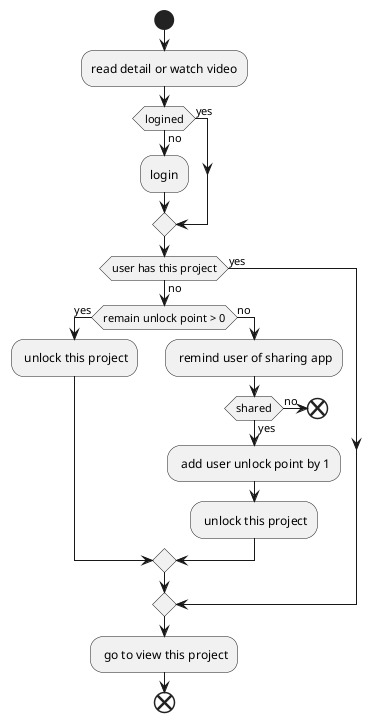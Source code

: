 @startuml
start
:read detail or watch video;
if(logined) then (yes)
else(no)
:login;
endif
if(user has this project) then(yes)
else (no)
if(remain unlock point > 0) then(yes) 
: unlock this project;
else (no) 
: remind user of sharing app;
if(shared) then(yes)
: add user unlock point by 1;
: unlock this project;
else (no)
end
endif
endif
endif
: go to view this project;
end
@enduml